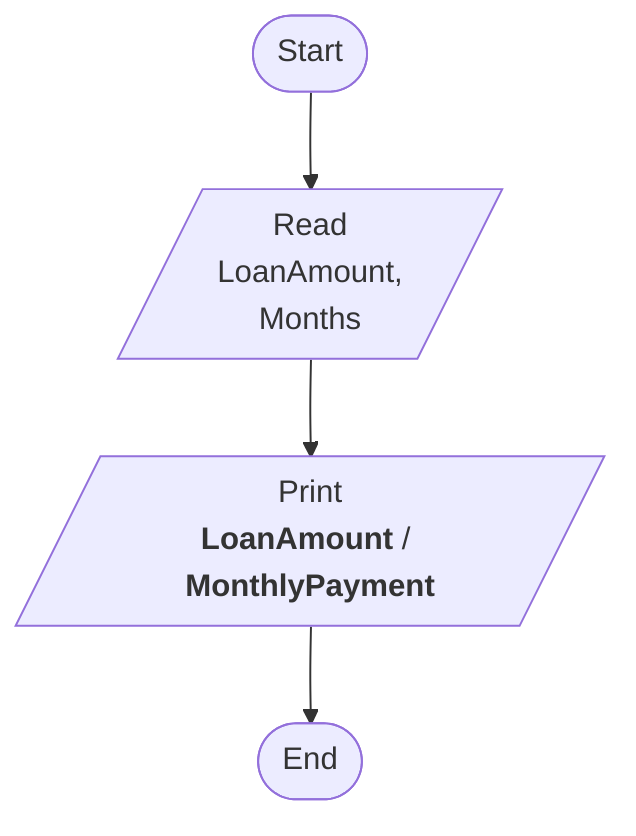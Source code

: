 %% Write a program to read a loan Amount and ask you how many months you need to settle the loan, Then calculate the monthly installment amount
%% Steps
%% Step 1: Read a LoanAmount, Months
%% Step 2: Print Ceil(LoanAmount / MonthlyPayment)

flowchart TD
    Start([Start])
    ReadLoanAmount[/Read\nLoanAmount,\nMonths/]
    PrintMonthlyPayment[/"`Print
    **LoanAmount** / **MonthlyPayment**`"/]
    End([End])
    Start --> ReadLoanAmount --> PrintMonthlyPayment --> End